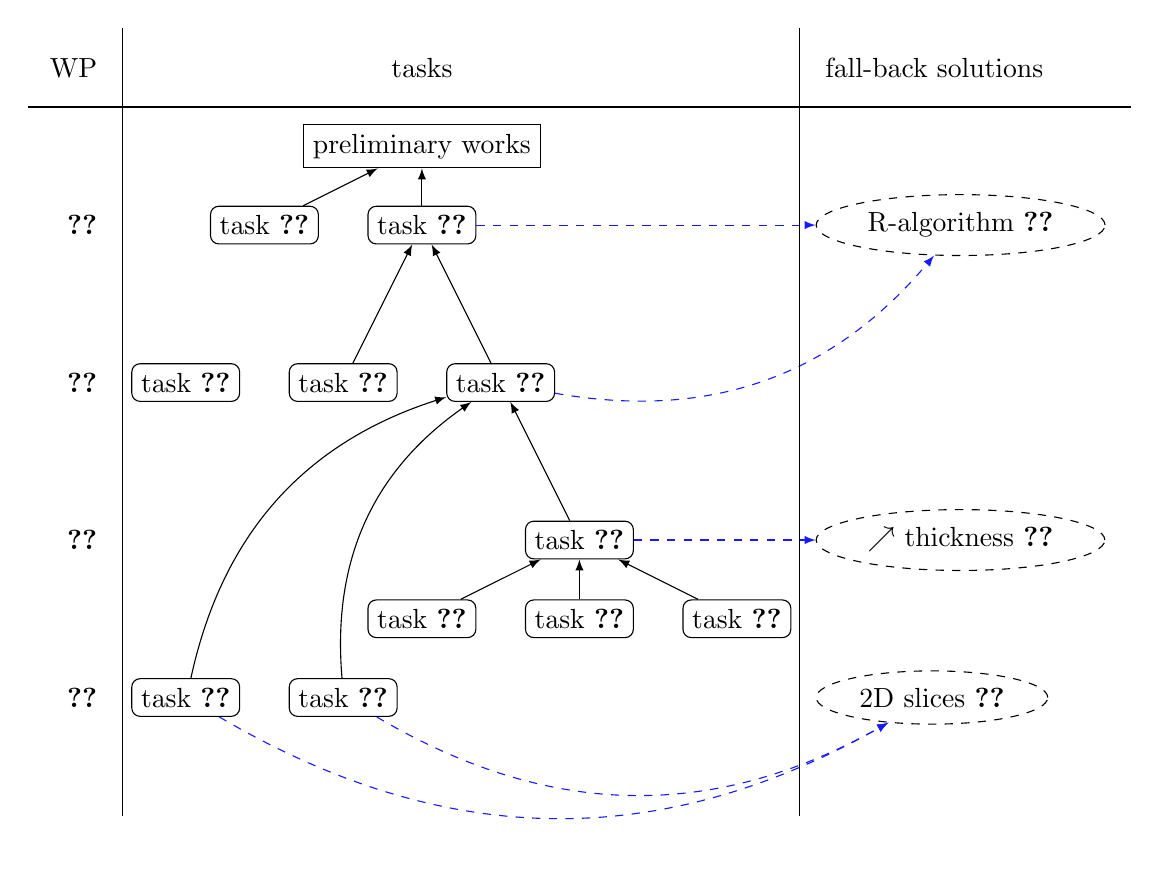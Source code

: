 \begin{tikzpicture} 
\usetikzlibrary{shapes}

\tikzset{task/.style={draw,rectangle,rounded corners=3pt}}
\tikzset{sol/.style={draw,ellipse,dashed}}
\tikzset{toSol/.style={->,>=latex,dashed,color=blue!90!white}}
\tikzset{toTask/.style={->,>=latex}}

\node[left] at (0,8) {WP}; 
\node[left] at (0,6) {\ref{wp0}}; 
\node[left] at (0,4) {\ref{wp1}}; 
\node[left] at (0,2) {\ref{wp2}}; 
\node[left] at (0,0) {\ref{wp3}}; 

\node[right] at (9,8) {fall-back solutions};
\node[right,sol] (R) at (9,6) {R-algorithm \ref{riskppa}};
\node[right,sol] (C) at (9,2) { $\nearrow$ thickness \ref{riskestim}};
\node[right,sol] (S) at (9,0) {2D slices \ref{riskscale}};

\node at (4,8) {tasks};
\node[draw] (P) at (4,7) {preliminary works};

\node[task] (t0a) at (2,6) {task~\ref{task:reduction}};
\node[task] (t0b) at (4,6) {task~\ref{task:start}};
\draw[toTask] (t0a) -- (P);
\draw[toTask] (t0b) -- (P);
\draw[toSol] (t0b) -- (R);
\node[task] (t1a) at (1,4) {task~\ref{task:genmeth}};
\node[task] (t1b) at (3,4) {task~\ref{task:genexp}};
\node[task] (t1c) at (5,4) {task~\ref{task:genpat}};
\draw[toTask] (t1b) -- (t0b);
\draw[toTask] (t1c) -- (t0b);
\draw[toSol] (t1c) to[bend right] (R);
\node[task] (t2a) at (6,2) {task~\ref{task:normal}};
\node[task] (t2b) at (4,1) {task~\ref{task:conv}};
\node[task] (t2c) at (6,1) {task~\ref{task:approx}};
\node[task] (t2d) at (8,1) {task~\ref{task:rendering}};
\draw[toTask] (t2a) -- (t1c);
\draw[toSol] (t2a) -- (C);
\draw[toTask] (t2b) -- (t2a);
\draw[toTask] (t2c) -- (t2a);
\draw[toTask] (t2d) -- (t2a);
\node[task] (t3a) at (1,0) {task~\ref{task:global}};
\node[task] (t3b) at (3,0) {task~\ref{task:local}};
\draw[toTask] (t3a) to[bend left] (t1c);
\draw[toTask] (t3b) to[bend left] (t1c);
\draw[toSol] (t3a) to[bend right] (S);
\draw[toSol] (t3b) to[bend right] (S);

%\draw (-0.5,0) grid[step=1] (9,8);

\draw (-1,7.5) -- (13,7.5);
\draw (0.2,-1.5) -- (0.2,8.5);
\draw (8.8,-1.5) -- (8.8,8.5);

\end{tikzpicture}

